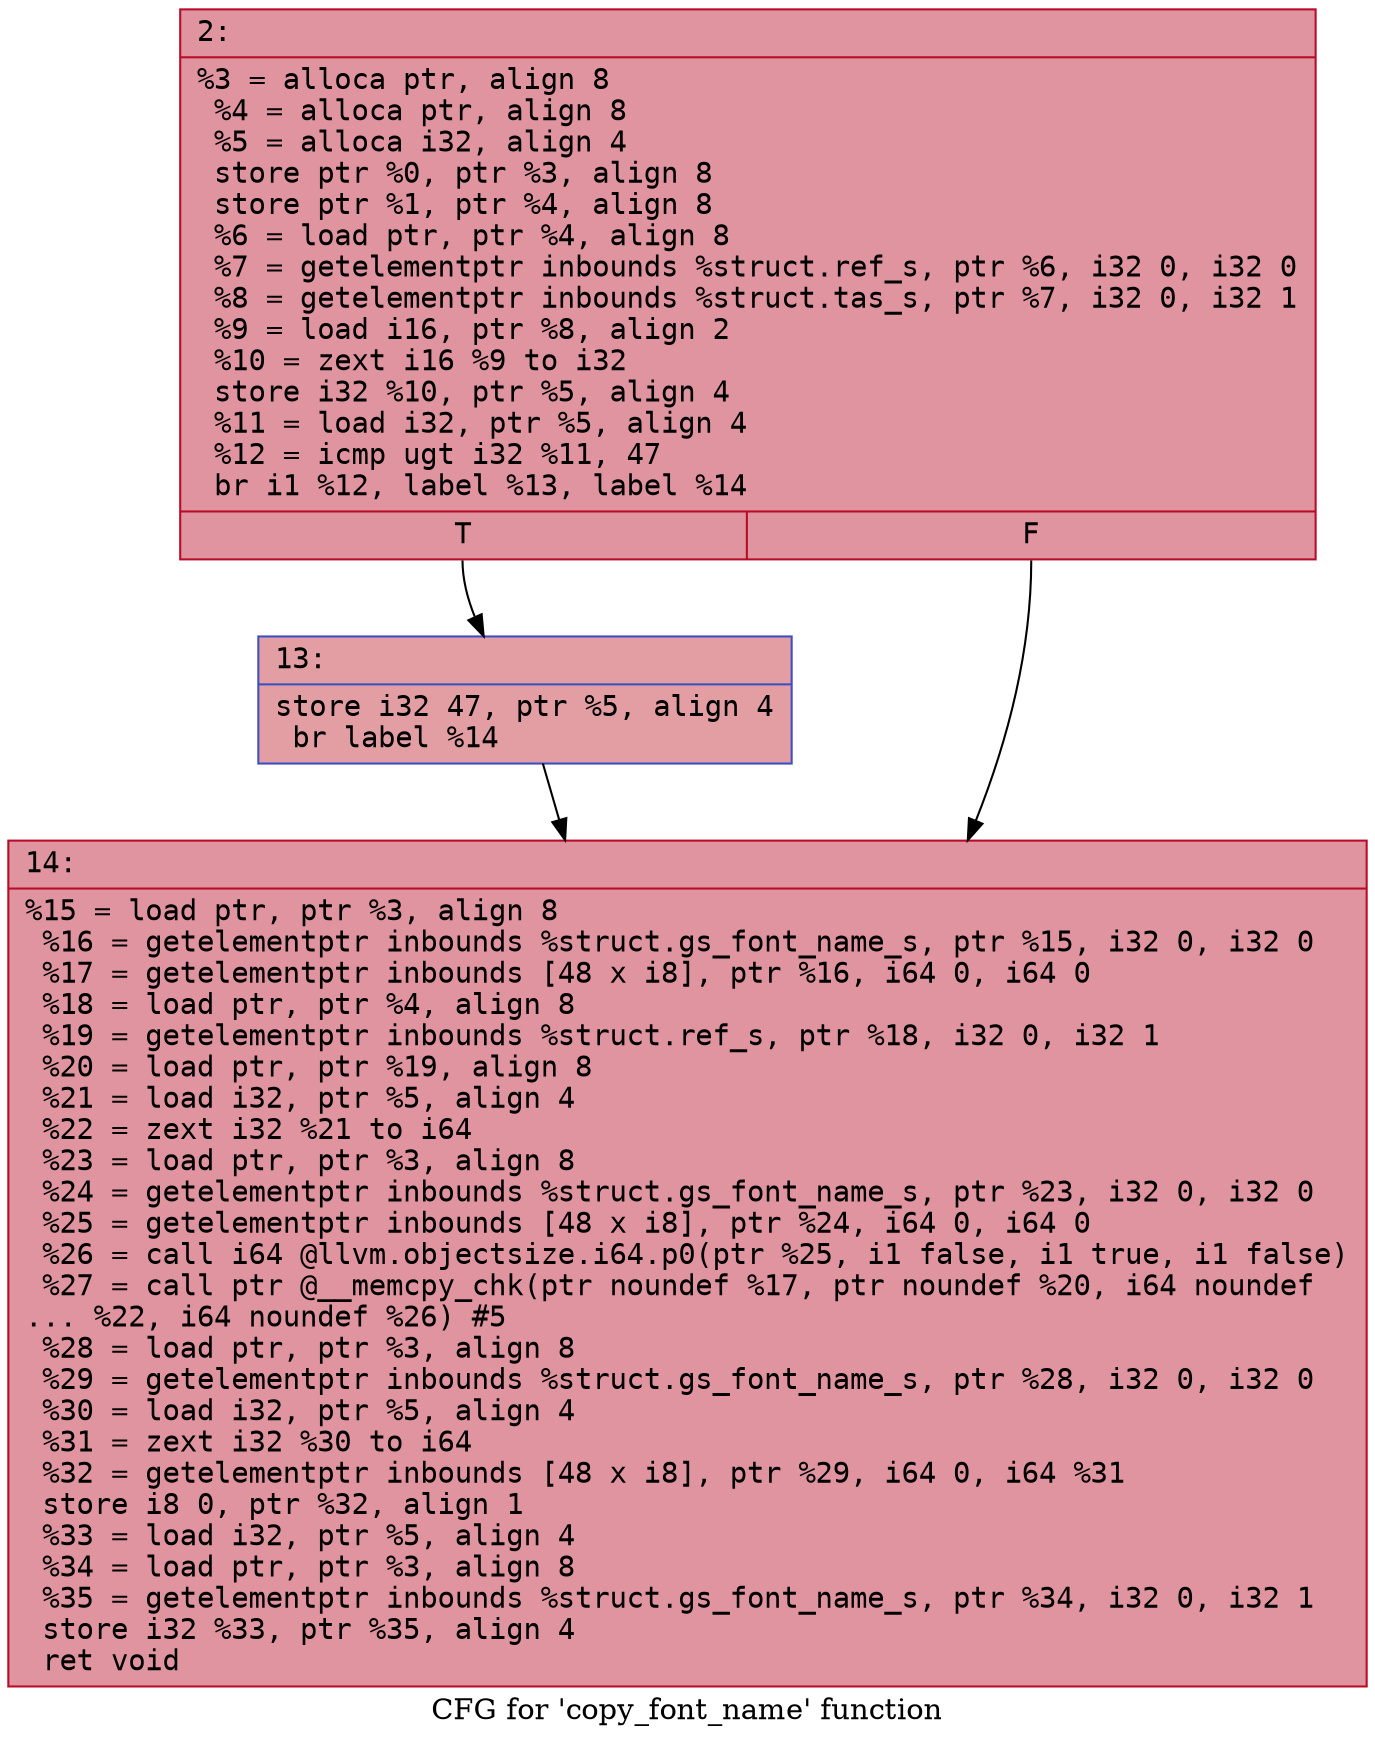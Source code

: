 digraph "CFG for 'copy_font_name' function" {
	label="CFG for 'copy_font_name' function";

	Node0x600001b12490 [shape=record,color="#b70d28ff", style=filled, fillcolor="#b70d2870" fontname="Courier",label="{2:\l|  %3 = alloca ptr, align 8\l  %4 = alloca ptr, align 8\l  %5 = alloca i32, align 4\l  store ptr %0, ptr %3, align 8\l  store ptr %1, ptr %4, align 8\l  %6 = load ptr, ptr %4, align 8\l  %7 = getelementptr inbounds %struct.ref_s, ptr %6, i32 0, i32 0\l  %8 = getelementptr inbounds %struct.tas_s, ptr %7, i32 0, i32 1\l  %9 = load i16, ptr %8, align 2\l  %10 = zext i16 %9 to i32\l  store i32 %10, ptr %5, align 4\l  %11 = load i32, ptr %5, align 4\l  %12 = icmp ugt i32 %11, 47\l  br i1 %12, label %13, label %14\l|{<s0>T|<s1>F}}"];
	Node0x600001b12490:s0 -> Node0x600001b124e0[tooltip="2 -> 13\nProbability 50.00%" ];
	Node0x600001b12490:s1 -> Node0x600001b12530[tooltip="2 -> 14\nProbability 50.00%" ];
	Node0x600001b124e0 [shape=record,color="#3d50c3ff", style=filled, fillcolor="#be242e70" fontname="Courier",label="{13:\l|  store i32 47, ptr %5, align 4\l  br label %14\l}"];
	Node0x600001b124e0 -> Node0x600001b12530[tooltip="13 -> 14\nProbability 100.00%" ];
	Node0x600001b12530 [shape=record,color="#b70d28ff", style=filled, fillcolor="#b70d2870" fontname="Courier",label="{14:\l|  %15 = load ptr, ptr %3, align 8\l  %16 = getelementptr inbounds %struct.gs_font_name_s, ptr %15, i32 0, i32 0\l  %17 = getelementptr inbounds [48 x i8], ptr %16, i64 0, i64 0\l  %18 = load ptr, ptr %4, align 8\l  %19 = getelementptr inbounds %struct.ref_s, ptr %18, i32 0, i32 1\l  %20 = load ptr, ptr %19, align 8\l  %21 = load i32, ptr %5, align 4\l  %22 = zext i32 %21 to i64\l  %23 = load ptr, ptr %3, align 8\l  %24 = getelementptr inbounds %struct.gs_font_name_s, ptr %23, i32 0, i32 0\l  %25 = getelementptr inbounds [48 x i8], ptr %24, i64 0, i64 0\l  %26 = call i64 @llvm.objectsize.i64.p0(ptr %25, i1 false, i1 true, i1 false)\l  %27 = call ptr @__memcpy_chk(ptr noundef %17, ptr noundef %20, i64 noundef\l... %22, i64 noundef %26) #5\l  %28 = load ptr, ptr %3, align 8\l  %29 = getelementptr inbounds %struct.gs_font_name_s, ptr %28, i32 0, i32 0\l  %30 = load i32, ptr %5, align 4\l  %31 = zext i32 %30 to i64\l  %32 = getelementptr inbounds [48 x i8], ptr %29, i64 0, i64 %31\l  store i8 0, ptr %32, align 1\l  %33 = load i32, ptr %5, align 4\l  %34 = load ptr, ptr %3, align 8\l  %35 = getelementptr inbounds %struct.gs_font_name_s, ptr %34, i32 0, i32 1\l  store i32 %33, ptr %35, align 4\l  ret void\l}"];
}
